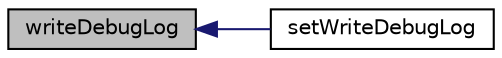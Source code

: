 digraph "writeDebugLog"
{
  edge [fontname="Helvetica",fontsize="10",labelfontname="Helvetica",labelfontsize="10"];
  node [fontname="Helvetica",fontsize="10",shape=record];
  rankdir="LR";
  Node16 [label="writeDebugLog",height=0.2,width=0.4,color="black", fillcolor="grey75", style="filled", fontcolor="black"];
  Node16 -> Node17 [dir="back",color="midnightblue",fontsize="10",style="solid",fontname="Helvetica"];
  Node17 [label="setWriteDebugLog",height=0.2,width=0.4,color="black", fillcolor="white", style="filled",URL="$class_p_h_p_excel___calc_engine___logger.html#a74a217fbac79dadf60440b20c7957428"];
}

